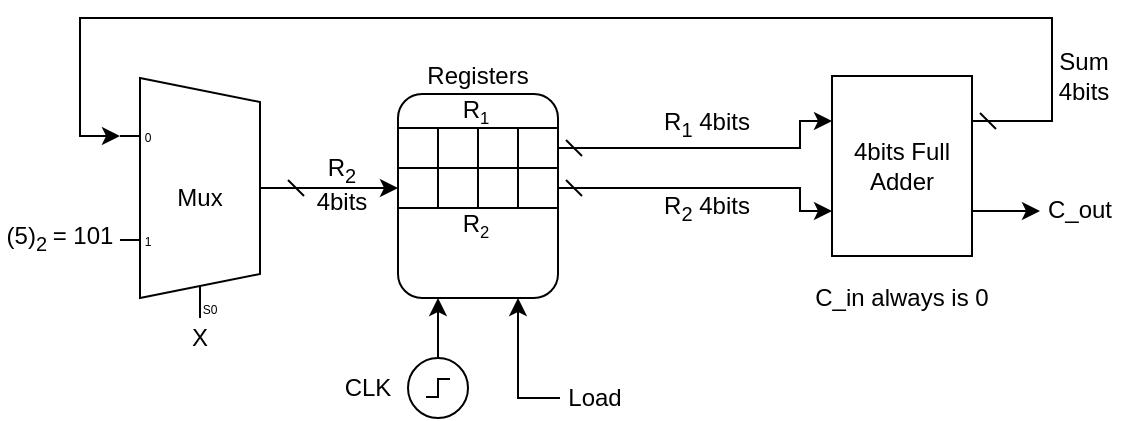 <mxfile version="24.7.17" pages="2">
  <diagram name="Part_1" id="IDa8VPxM7N5lLcx1AvHh">
    <mxGraphModel dx="819" dy="434" grid="1" gridSize="10" guides="1" tooltips="1" connect="1" arrows="1" fold="1" page="1" pageScale="1" pageWidth="827" pageHeight="1169" math="0" shadow="0">
      <root>
        <mxCell id="0" />
        <mxCell id="1" parent="0" />
        <mxCell id="TSXq91-apcicFk39oz98-1" value="Mux" style="shadow=0;dashed=0;align=center;html=1;strokeWidth=1;shape=mxgraph.electrical.abstract.mux2;whiteSpace=wrap;fillColor=none;" vertex="1" parent="1">
          <mxGeometry x="194" y="100" width="80" height="120" as="geometry" />
        </mxCell>
        <mxCell id="TSXq91-apcicFk39oz98-31" value="(5)&lt;sub&gt;2&amp;nbsp;&lt;/sub&gt;= 101" style="text;html=1;align=center;verticalAlign=middle;whiteSpace=wrap;rounded=0;" vertex="1" parent="1">
          <mxGeometry x="134" y="165" width="60" height="30" as="geometry" />
        </mxCell>
        <mxCell id="TSXq91-apcicFk39oz98-58" style="edgeStyle=orthogonalEdgeStyle;rounded=0;orthogonalLoop=1;jettySize=auto;html=1;exitX=0.75;exitY=0;exitDx=0;exitDy=0;entryX=0;entryY=0.5;entryDx=0;entryDy=0;" edge="1" parent="1" source="TSXq91-apcicFk39oz98-32" target="TSXq91-apcicFk39oz98-56">
          <mxGeometry relative="1" as="geometry" />
        </mxCell>
        <mxCell id="TSXq91-apcicFk39oz98-32" value="4bits Full Adder" style="rounded=0;whiteSpace=wrap;html=1;flipH=0;flipV=1;direction=south;fillColor=none;" vertex="1" parent="1">
          <mxGeometry x="550" y="99" width="70" height="90" as="geometry" />
        </mxCell>
        <mxCell id="TSXq91-apcicFk39oz98-39" style="edgeStyle=orthogonalEdgeStyle;rounded=0;orthogonalLoop=1;jettySize=auto;html=1;exitX=1;exitY=0.5;exitDx=0;exitDy=-5;exitPerimeter=0;entryX=0;entryY=0.5;entryDx=0;entryDy=0;startArrow=dash;startFill=0;" edge="1" parent="1" source="TSXq91-apcicFk39oz98-1" target="TSXq91-apcicFk39oz98-19">
          <mxGeometry relative="1" as="geometry" />
        </mxCell>
        <mxCell id="TSXq91-apcicFk39oz98-41" style="edgeStyle=orthogonalEdgeStyle;rounded=0;orthogonalLoop=1;jettySize=auto;html=1;exitX=1;exitY=0.5;exitDx=0;exitDy=0;entryX=0.25;entryY=1;entryDx=0;entryDy=0;startArrow=dash;startFill=0;" edge="1" parent="1" source="TSXq91-apcicFk39oz98-18" target="TSXq91-apcicFk39oz98-32">
          <mxGeometry relative="1" as="geometry">
            <Array as="points">
              <mxPoint x="534" y="135" />
              <mxPoint x="534" y="121" />
            </Array>
          </mxGeometry>
        </mxCell>
        <mxCell id="TSXq91-apcicFk39oz98-43" style="edgeStyle=orthogonalEdgeStyle;rounded=0;orthogonalLoop=1;jettySize=auto;html=1;exitX=1;exitY=0.5;exitDx=0;exitDy=0;entryX=0.75;entryY=1;entryDx=0;entryDy=0;startArrow=dash;startFill=0;" edge="1" parent="1" source="TSXq91-apcicFk39oz98-22" target="TSXq91-apcicFk39oz98-32">
          <mxGeometry relative="1" as="geometry">
            <Array as="points">
              <mxPoint x="534" y="155" />
              <mxPoint x="534" y="167" />
            </Array>
          </mxGeometry>
        </mxCell>
        <mxCell id="TSXq91-apcicFk39oz98-44" style="edgeStyle=orthogonalEdgeStyle;rounded=0;orthogonalLoop=1;jettySize=auto;html=1;exitX=0.25;exitY=0;exitDx=0;exitDy=0;entryX=0;entryY=0.217;entryDx=0;entryDy=3;entryPerimeter=0;startArrow=dash;startFill=0;" edge="1" parent="1" source="TSXq91-apcicFk39oz98-32" target="TSXq91-apcicFk39oz98-1">
          <mxGeometry relative="1" as="geometry">
            <Array as="points">
              <mxPoint x="660" y="122" />
              <mxPoint x="660" y="70" />
              <mxPoint x="174" y="70" />
              <mxPoint x="174" y="129" />
            </Array>
          </mxGeometry>
        </mxCell>
        <mxCell id="TSXq91-apcicFk39oz98-47" value="X" style="text;html=1;align=center;verticalAlign=middle;whiteSpace=wrap;rounded=0;" vertex="1" parent="1">
          <mxGeometry x="224" y="220" width="20" height="20" as="geometry" />
        </mxCell>
        <mxCell id="TSXq91-apcicFk39oz98-50" value="R&lt;sub&gt;1&lt;/sub&gt;&amp;nbsp;4bits" style="text;html=1;align=center;verticalAlign=middle;resizable=0;points=[];autosize=1;strokeColor=none;fillColor=none;" vertex="1" parent="1">
          <mxGeometry x="452" y="108" width="70" height="30" as="geometry" />
        </mxCell>
        <mxCell id="TSXq91-apcicFk39oz98-51" value="R&lt;sub&gt;2&lt;/sub&gt;&amp;nbsp;4bits" style="text;html=1;align=center;verticalAlign=middle;resizable=0;points=[];autosize=1;strokeColor=none;fillColor=none;" vertex="1" parent="1">
          <mxGeometry x="452" y="150" width="70" height="30" as="geometry" />
        </mxCell>
        <mxCell id="TSXq91-apcicFk39oz98-56" value="C_out" style="text;html=1;align=center;verticalAlign=middle;whiteSpace=wrap;rounded=0;" vertex="1" parent="1">
          <mxGeometry x="654" y="156" width="40" height="20" as="geometry" />
        </mxCell>
        <mxCell id="TSXq91-apcicFk39oz98-59" value="C_in always is 0" style="text;html=1;align=center;verticalAlign=middle;whiteSpace=wrap;rounded=0;" vertex="1" parent="1">
          <mxGeometry x="540" y="195" width="90" height="30" as="geometry" />
        </mxCell>
        <mxCell id="TSXq91-apcicFk39oz98-15" value="" style="whiteSpace=wrap;html=1;aspect=fixed;fillColor=none;" vertex="1" parent="1">
          <mxGeometry x="333" y="125" width="20" height="20" as="geometry" />
        </mxCell>
        <mxCell id="TSXq91-apcicFk39oz98-16" value="" style="whiteSpace=wrap;html=1;aspect=fixed;fillColor=none;" vertex="1" parent="1">
          <mxGeometry x="353" y="125" width="20" height="20" as="geometry" />
        </mxCell>
        <mxCell id="TSXq91-apcicFk39oz98-17" value="" style="whiteSpace=wrap;html=1;aspect=fixed;fillColor=none;" vertex="1" parent="1">
          <mxGeometry x="373" y="125" width="20" height="20" as="geometry" />
        </mxCell>
        <mxCell id="TSXq91-apcicFk39oz98-18" value="" style="whiteSpace=wrap;html=1;aspect=fixed;fillColor=none;" vertex="1" parent="1">
          <mxGeometry x="393" y="125" width="20" height="20" as="geometry" />
        </mxCell>
        <mxCell id="TSXq91-apcicFk39oz98-19" value="" style="whiteSpace=wrap;html=1;aspect=fixed;fillColor=none;" vertex="1" parent="1">
          <mxGeometry x="333" y="145" width="20" height="20" as="geometry" />
        </mxCell>
        <mxCell id="TSXq91-apcicFk39oz98-20" value="" style="whiteSpace=wrap;html=1;aspect=fixed;fillColor=none;" vertex="1" parent="1">
          <mxGeometry x="353" y="145" width="20" height="20" as="geometry" />
        </mxCell>
        <mxCell id="TSXq91-apcicFk39oz98-21" value="" style="whiteSpace=wrap;html=1;aspect=fixed;fillColor=none;" vertex="1" parent="1">
          <mxGeometry x="373" y="145" width="20" height="20" as="geometry" />
        </mxCell>
        <mxCell id="TSXq91-apcicFk39oz98-22" value="" style="whiteSpace=wrap;html=1;aspect=fixed;fillColor=none;" vertex="1" parent="1">
          <mxGeometry x="393" y="145" width="20" height="20" as="geometry" />
        </mxCell>
        <mxCell id="TSXq91-apcicFk39oz98-23" value="R&lt;span style=&quot;font-size: 10px;&quot;&gt;&lt;sub&gt;1&lt;/sub&gt;&lt;/span&gt;" style="text;html=1;align=center;verticalAlign=middle;whiteSpace=wrap;rounded=0;" vertex="1" parent="1">
          <mxGeometry x="357" y="108" width="30" height="15" as="geometry" />
        </mxCell>
        <mxCell id="TSXq91-apcicFk39oz98-24" value="R&lt;span style=&quot;font-size: 10px;&quot;&gt;&lt;sub&gt;2&lt;/sub&gt;&lt;/span&gt;" style="text;html=1;align=center;verticalAlign=middle;whiteSpace=wrap;rounded=0;" vertex="1" parent="1">
          <mxGeometry x="357" y="165" width="30" height="15" as="geometry" />
        </mxCell>
        <mxCell id="wEfY8YsCi3E2eNP_qaYF-1" value="" style="rounded=1;whiteSpace=wrap;html=1;fillColor=none;direction=south;" vertex="1" parent="1">
          <mxGeometry x="333" y="108" width="80" height="102" as="geometry" />
        </mxCell>
        <mxCell id="wEfY8YsCi3E2eNP_qaYF-2" value="Registers" style="text;html=1;align=center;verticalAlign=middle;whiteSpace=wrap;rounded=0;" vertex="1" parent="1">
          <mxGeometry x="343" y="89" width="60" height="20" as="geometry" />
        </mxCell>
        <mxCell id="wEfY8YsCi3E2eNP_qaYF-8" style="edgeStyle=orthogonalEdgeStyle;rounded=0;orthogonalLoop=1;jettySize=auto;html=1;entryX=1;entryY=0.75;entryDx=0;entryDy=0;" edge="1" parent="1" source="wEfY8YsCi3E2eNP_qaYF-4" target="wEfY8YsCi3E2eNP_qaYF-1">
          <mxGeometry relative="1" as="geometry" />
        </mxCell>
        <mxCell id="wEfY8YsCi3E2eNP_qaYF-4" value="" style="pointerEvents=1;verticalLabelPosition=bottom;shadow=0;dashed=0;align=center;html=1;verticalAlign=top;shape=mxgraph.electrical.signal_sources.source;aspect=fixed;points=[[0.5,0,0],[1,0.5,0],[0.5,1,0],[0,0.5,0]];elSignalType=stepOn;fillColor=none;" vertex="1" parent="1">
          <mxGeometry x="338" y="240" width="30" height="30" as="geometry" />
        </mxCell>
        <mxCell id="wEfY8YsCi3E2eNP_qaYF-7" style="edgeStyle=orthogonalEdgeStyle;rounded=0;orthogonalLoop=1;jettySize=auto;html=1;entryX=1;entryY=0.25;entryDx=0;entryDy=0;" edge="1" parent="1" source="wEfY8YsCi3E2eNP_qaYF-5" target="wEfY8YsCi3E2eNP_qaYF-1">
          <mxGeometry relative="1" as="geometry" />
        </mxCell>
        <mxCell id="wEfY8YsCi3E2eNP_qaYF-5" value="Load" style="text;html=1;align=center;verticalAlign=middle;whiteSpace=wrap;rounded=0;" vertex="1" parent="1">
          <mxGeometry x="414" y="250" width="35" height="20" as="geometry" />
        </mxCell>
        <mxCell id="wEfY8YsCi3E2eNP_qaYF-9" value="CLK" style="text;html=1;align=center;verticalAlign=middle;whiteSpace=wrap;rounded=0;" vertex="1" parent="1">
          <mxGeometry x="303" y="245" width="30" height="20" as="geometry" />
        </mxCell>
        <mxCell id="wEfY8YsCi3E2eNP_qaYF-11" value="Sum&lt;div&gt;4bits&lt;/div&gt;" style="text;html=1;align=center;verticalAlign=middle;whiteSpace=wrap;rounded=0;" vertex="1" parent="1">
          <mxGeometry x="658" y="84" width="36" height="30" as="geometry" />
        </mxCell>
        <mxCell id="wEfY8YsCi3E2eNP_qaYF-14" value="R&lt;sub&gt;2&lt;/sub&gt;&lt;div&gt;4bits&lt;/div&gt;" style="text;html=1;align=center;verticalAlign=middle;whiteSpace=wrap;rounded=0;" vertex="1" parent="1">
          <mxGeometry x="290" y="130" width="30" height="45" as="geometry" />
        </mxCell>
      </root>
    </mxGraphModel>
  </diagram>
  <diagram id="ewz97LDfuDR9omDDi1Qm" name="Part_3">
    <mxGraphModel dx="1366" dy="723" grid="1" gridSize="10" guides="1" tooltips="1" connect="1" arrows="1" fold="1" page="1" pageScale="1" pageWidth="827" pageHeight="1169" math="0" shadow="0">
      <root>
        <mxCell id="0" />
        <mxCell id="1" parent="0" />
        <mxCell id="hQ-IHfGV3ZrO_PswDpzu-3" style="edgeStyle=orthogonalEdgeStyle;rounded=0;orthogonalLoop=1;jettySize=auto;html=1;exitX=0.25;exitY=0;exitDx=0;exitDy=0;startArrow=dash;startFill=0;" edge="1" parent="1" source="sSiLhRl8VWG6q2mGjmwn-1">
          <mxGeometry relative="1" as="geometry">
            <mxPoint x="240" y="102.462" as="targetPoint" />
          </mxGeometry>
        </mxCell>
        <mxCell id="hQ-IHfGV3ZrO_PswDpzu-8" style="edgeStyle=orthogonalEdgeStyle;rounded=0;orthogonalLoop=1;jettySize=auto;html=1;exitX=0.75;exitY=0;exitDx=0;exitDy=0;entryX=0;entryY=0.5;entryDx=0;entryDy=0;" edge="1" parent="1" source="sSiLhRl8VWG6q2mGjmwn-1" target="hQ-IHfGV3ZrO_PswDpzu-5">
          <mxGeometry relative="1" as="geometry" />
        </mxCell>
        <mxCell id="sSiLhRl8VWG6q2mGjmwn-1" value="4bits Full Adder" style="rounded=0;whiteSpace=wrap;html=1;flipH=0;flipV=1;direction=south;fillColor=none;" vertex="1" parent="1">
          <mxGeometry x="130" y="80" width="70" height="90" as="geometry" />
        </mxCell>
        <mxCell id="GO4DNMJ4txqVxJpGax95-3" style="edgeStyle=orthogonalEdgeStyle;rounded=0;orthogonalLoop=1;jettySize=auto;html=1;entryX=0;entryY=0.5;entryDx=0;entryDy=0;" edge="1" parent="1" source="GO4DNMJ4txqVxJpGax95-1" target="sSiLhRl8VWG6q2mGjmwn-1">
          <mxGeometry relative="1" as="geometry" />
        </mxCell>
        <mxCell id="GO4DNMJ4txqVxJpGax95-1" value="C_in" style="text;html=1;align=center;verticalAlign=middle;whiteSpace=wrap;rounded=0;" vertex="1" parent="1">
          <mxGeometry x="90" y="40" width="30" height="20" as="geometry" />
        </mxCell>
        <mxCell id="GO4DNMJ4txqVxJpGax95-4" value="&lt;font style=&quot;font-size: 7px;&quot;&gt;active&lt;/font&gt;" style="text;html=1;align=center;verticalAlign=middle;whiteSpace=wrap;rounded=0;" vertex="1" parent="1">
          <mxGeometry x="155" y="158" width="20" height="10" as="geometry" />
        </mxCell>
        <mxCell id="hQ-IHfGV3ZrO_PswDpzu-2" value="&lt;font style=&quot;font-size: 7px;&quot;&gt;sum&lt;/font&gt;" style="text;html=1;align=center;verticalAlign=middle;whiteSpace=wrap;rounded=0;" vertex="1" parent="1">
          <mxGeometry x="187" y="95" width="10" height="10" as="geometry" />
        </mxCell>
        <mxCell id="hQ-IHfGV3ZrO_PswDpzu-5" value="C_out" style="text;html=1;align=center;verticalAlign=middle;whiteSpace=wrap;rounded=0;" vertex="1" parent="1">
          <mxGeometry x="240" y="138" width="40" height="20" as="geometry" />
        </mxCell>
        <mxCell id="hQ-IHfGV3ZrO_PswDpzu-10" style="edgeStyle=orthogonalEdgeStyle;rounded=0;orthogonalLoop=1;jettySize=auto;html=1;entryX=0.25;entryY=1;entryDx=0;entryDy=0;startArrow=dash;startFill=0;" edge="1" parent="1" source="hQ-IHfGV3ZrO_PswDpzu-9" target="sSiLhRl8VWG6q2mGjmwn-1">
          <mxGeometry relative="1" as="geometry" />
        </mxCell>
        <mxCell id="hQ-IHfGV3ZrO_PswDpzu-9" value="R&lt;sub&gt;1&lt;/sub&gt;" style="text;html=1;align=center;verticalAlign=middle;whiteSpace=wrap;rounded=0;" vertex="1" parent="1">
          <mxGeometry x="70" y="92" width="20" height="20" as="geometry" />
        </mxCell>
        <mxCell id="hQ-IHfGV3ZrO_PswDpzu-12" style="edgeStyle=orthogonalEdgeStyle;rounded=0;orthogonalLoop=1;jettySize=auto;html=1;entryX=0.75;entryY=1;entryDx=0;entryDy=0;startArrow=dash;startFill=0;" edge="1" parent="1" source="hQ-IHfGV3ZrO_PswDpzu-11" target="sSiLhRl8VWG6q2mGjmwn-1">
          <mxGeometry relative="1" as="geometry" />
        </mxCell>
        <mxCell id="hQ-IHfGV3ZrO_PswDpzu-11" value="R&lt;sub&gt;2&lt;/sub&gt;" style="text;html=1;align=center;verticalAlign=middle;whiteSpace=wrap;rounded=0;" vertex="1" parent="1">
          <mxGeometry x="70" y="138" width="20" height="20" as="geometry" />
        </mxCell>
        <mxCell id="hQ-IHfGV3ZrO_PswDpzu-22" style="edgeStyle=orthogonalEdgeStyle;rounded=0;orthogonalLoop=1;jettySize=auto;html=1;exitX=1;exitY=0.5;exitDx=0;exitDy=0;exitPerimeter=0;entryX=1;entryY=0.5;entryDx=0;entryDy=0;" edge="1" parent="1" source="hQ-IHfGV3ZrO_PswDpzu-13" target="sSiLhRl8VWG6q2mGjmwn-1">
          <mxGeometry relative="1" as="geometry" />
        </mxCell>
        <mxCell id="hQ-IHfGV3ZrO_PswDpzu-13" value="" style="shape=or;whiteSpace=wrap;html=1;" vertex="1" parent="1">
          <mxGeometry x="107.5" y="184" width="22.5" height="30" as="geometry" />
        </mxCell>
        <mxCell id="hQ-IHfGV3ZrO_PswDpzu-14" value="" style="verticalLabelPosition=bottom;shadow=0;dashed=0;align=center;html=1;verticalAlign=top;shape=mxgraph.electrical.logic_gates.inverter_2" vertex="1" parent="1">
          <mxGeometry x="68" y="201" width="20" height="12" as="geometry" />
        </mxCell>
        <mxCell id="hQ-IHfGV3ZrO_PswDpzu-15" style="edgeStyle=orthogonalEdgeStyle;rounded=0;orthogonalLoop=1;jettySize=auto;html=1;entryX=0;entryY=0.75;entryDx=0;entryDy=0;entryPerimeter=0;endArrow=none;endFill=0;" edge="1" parent="1" source="hQ-IHfGV3ZrO_PswDpzu-14" target="hQ-IHfGV3ZrO_PswDpzu-13">
          <mxGeometry relative="1" as="geometry" />
        </mxCell>
        <mxCell id="hQ-IHfGV3ZrO_PswDpzu-16" value="a" style="text;html=1;align=center;verticalAlign=middle;whiteSpace=wrap;rounded=0;" vertex="1" parent="1">
          <mxGeometry x="40" y="187" width="10" height="8" as="geometry" />
        </mxCell>
        <mxCell id="hQ-IHfGV3ZrO_PswDpzu-17" value="b" style="text;html=1;align=center;verticalAlign=middle;whiteSpace=wrap;rounded=0;" vertex="1" parent="1">
          <mxGeometry x="40" y="202" width="10" height="10" as="geometry" />
        </mxCell>
        <mxCell id="hQ-IHfGV3ZrO_PswDpzu-20" style="edgeStyle=orthogonalEdgeStyle;rounded=0;orthogonalLoop=1;jettySize=auto;html=1;entryX=0;entryY=0.5;entryDx=0;entryDy=0;entryPerimeter=0;endArrow=none;endFill=0;" edge="1" parent="1" source="hQ-IHfGV3ZrO_PswDpzu-17" target="hQ-IHfGV3ZrO_PswDpzu-14">
          <mxGeometry relative="1" as="geometry" />
        </mxCell>
        <mxCell id="hQ-IHfGV3ZrO_PswDpzu-21" style="edgeStyle=orthogonalEdgeStyle;rounded=0;orthogonalLoop=1;jettySize=auto;html=1;entryX=0;entryY=0.25;entryDx=0;entryDy=0;entryPerimeter=0;endArrow=none;endFill=0;" edge="1" parent="1" source="hQ-IHfGV3ZrO_PswDpzu-16" target="hQ-IHfGV3ZrO_PswDpzu-13">
          <mxGeometry relative="1" as="geometry" />
        </mxCell>
        <mxCell id="hQ-IHfGV3ZrO_PswDpzu-23" value="R&lt;sub&gt;1&lt;/sub&gt;" style="text;html=1;align=center;verticalAlign=middle;whiteSpace=wrap;rounded=0;" vertex="1" parent="1">
          <mxGeometry x="240" y="92" width="20" height="20" as="geometry" />
        </mxCell>
        <mxCell id="hQ-IHfGV3ZrO_PswDpzu-24" style="edgeStyle=orthogonalEdgeStyle;rounded=0;orthogonalLoop=1;jettySize=auto;html=1;exitX=0.25;exitY=0;exitDx=0;exitDy=0;startArrow=dash;startFill=0;" edge="1" parent="1" source="hQ-IHfGV3ZrO_PswDpzu-26">
          <mxGeometry relative="1" as="geometry">
            <mxPoint x="245" y="532.462" as="targetPoint" />
          </mxGeometry>
        </mxCell>
        <mxCell id="hQ-IHfGV3ZrO_PswDpzu-25" style="edgeStyle=orthogonalEdgeStyle;rounded=0;orthogonalLoop=1;jettySize=auto;html=1;exitX=0.75;exitY=0;exitDx=0;exitDy=0;entryX=0;entryY=0.5;entryDx=0;entryDy=0;" edge="1" parent="1" source="hQ-IHfGV3ZrO_PswDpzu-26" target="hQ-IHfGV3ZrO_PswDpzu-31">
          <mxGeometry relative="1" as="geometry" />
        </mxCell>
        <mxCell id="hQ-IHfGV3ZrO_PswDpzu-26" value="4bits Full Adder" style="rounded=0;whiteSpace=wrap;html=1;flipH=0;flipV=1;direction=south;fillColor=none;" vertex="1" parent="1">
          <mxGeometry x="135" y="510" width="70" height="90" as="geometry" />
        </mxCell>
        <mxCell id="hQ-IHfGV3ZrO_PswDpzu-27" style="edgeStyle=orthogonalEdgeStyle;rounded=0;orthogonalLoop=1;jettySize=auto;html=1;entryX=0;entryY=0.5;entryDx=0;entryDy=0;" edge="1" parent="1" source="hQ-IHfGV3ZrO_PswDpzu-28" target="hQ-IHfGV3ZrO_PswDpzu-26">
          <mxGeometry relative="1" as="geometry" />
        </mxCell>
        <mxCell id="hQ-IHfGV3ZrO_PswDpzu-28" value="C_in" style="text;html=1;align=center;verticalAlign=middle;whiteSpace=wrap;rounded=0;" vertex="1" parent="1">
          <mxGeometry x="95" y="470" width="30" height="20" as="geometry" />
        </mxCell>
        <mxCell id="hQ-IHfGV3ZrO_PswDpzu-29" value="&lt;font style=&quot;font-size: 7px;&quot;&gt;active&lt;/font&gt;" style="text;html=1;align=center;verticalAlign=middle;whiteSpace=wrap;rounded=0;" vertex="1" parent="1">
          <mxGeometry x="160" y="588" width="20" height="10" as="geometry" />
        </mxCell>
        <mxCell id="hQ-IHfGV3ZrO_PswDpzu-30" value="&lt;font style=&quot;font-size: 7px;&quot;&gt;sum&lt;/font&gt;" style="text;html=1;align=center;verticalAlign=middle;whiteSpace=wrap;rounded=0;" vertex="1" parent="1">
          <mxGeometry x="192" y="525" width="10" height="10" as="geometry" />
        </mxCell>
        <mxCell id="hQ-IHfGV3ZrO_PswDpzu-31" value="C_out" style="text;html=1;align=center;verticalAlign=middle;whiteSpace=wrap;rounded=0;" vertex="1" parent="1">
          <mxGeometry x="245" y="568" width="40" height="20" as="geometry" />
        </mxCell>
        <mxCell id="hQ-IHfGV3ZrO_PswDpzu-32" style="edgeStyle=orthogonalEdgeStyle;rounded=0;orthogonalLoop=1;jettySize=auto;html=1;entryX=0.25;entryY=1;entryDx=0;entryDy=0;startArrow=dash;startFill=0;" edge="1" parent="1" source="hQ-IHfGV3ZrO_PswDpzu-33" target="hQ-IHfGV3ZrO_PswDpzu-26">
          <mxGeometry relative="1" as="geometry" />
        </mxCell>
        <mxCell id="hQ-IHfGV3ZrO_PswDpzu-33" value="R&lt;sub&gt;2&lt;/sub&gt;" style="text;html=1;align=center;verticalAlign=middle;whiteSpace=wrap;rounded=0;" vertex="1" parent="1">
          <mxGeometry x="75" y="522" width="20" height="20" as="geometry" />
        </mxCell>
        <mxCell id="hQ-IHfGV3ZrO_PswDpzu-34" style="edgeStyle=orthogonalEdgeStyle;rounded=0;orthogonalLoop=1;jettySize=auto;html=1;entryX=0.75;entryY=1;entryDx=0;entryDy=0;startArrow=dash;startFill=0;" edge="1" parent="1" source="hQ-IHfGV3ZrO_PswDpzu-35" target="hQ-IHfGV3ZrO_PswDpzu-26">
          <mxGeometry relative="1" as="geometry" />
        </mxCell>
        <mxCell id="hQ-IHfGV3ZrO_PswDpzu-35" value="0" style="text;html=1;align=center;verticalAlign=middle;whiteSpace=wrap;rounded=0;" vertex="1" parent="1">
          <mxGeometry x="75" y="568" width="20" height="20" as="geometry" />
        </mxCell>
        <mxCell id="hQ-IHfGV3ZrO_PswDpzu-36" style="edgeStyle=orthogonalEdgeStyle;rounded=0;orthogonalLoop=1;jettySize=auto;html=1;exitX=1;exitY=0.5;exitDx=0;exitDy=0;exitPerimeter=0;entryX=1;entryY=0.5;entryDx=0;entryDy=0;" edge="1" parent="1" source="hQ-IHfGV3ZrO_PswDpzu-37" target="hQ-IHfGV3ZrO_PswDpzu-26">
          <mxGeometry relative="1" as="geometry" />
        </mxCell>
        <mxCell id="hQ-IHfGV3ZrO_PswDpzu-37" value="" style="shape=or;whiteSpace=wrap;html=1;" vertex="1" parent="1">
          <mxGeometry x="112.5" y="614" width="22.5" height="30" as="geometry" />
        </mxCell>
        <mxCell id="hQ-IHfGV3ZrO_PswDpzu-38" value="" style="verticalLabelPosition=bottom;shadow=0;dashed=0;align=center;html=1;verticalAlign=top;shape=mxgraph.electrical.logic_gates.inverter_2" vertex="1" parent="1">
          <mxGeometry x="73" y="631" width="20" height="12" as="geometry" />
        </mxCell>
        <mxCell id="hQ-IHfGV3ZrO_PswDpzu-39" style="edgeStyle=orthogonalEdgeStyle;rounded=0;orthogonalLoop=1;jettySize=auto;html=1;entryX=0;entryY=0.75;entryDx=0;entryDy=0;entryPerimeter=0;endArrow=none;endFill=0;" edge="1" parent="1" source="hQ-IHfGV3ZrO_PswDpzu-38" target="hQ-IHfGV3ZrO_PswDpzu-37">
          <mxGeometry relative="1" as="geometry" />
        </mxCell>
        <mxCell id="hQ-IHfGV3ZrO_PswDpzu-40" value="b" style="text;html=1;align=center;verticalAlign=middle;whiteSpace=wrap;rounded=0;" vertex="1" parent="1">
          <mxGeometry x="45" y="617" width="10" height="8" as="geometry" />
        </mxCell>
        <mxCell id="hQ-IHfGV3ZrO_PswDpzu-41" value="a" style="text;html=1;align=center;verticalAlign=middle;whiteSpace=wrap;rounded=0;" vertex="1" parent="1">
          <mxGeometry x="45" y="632" width="10" height="10" as="geometry" />
        </mxCell>
        <mxCell id="hQ-IHfGV3ZrO_PswDpzu-42" style="edgeStyle=orthogonalEdgeStyle;rounded=0;orthogonalLoop=1;jettySize=auto;html=1;entryX=0;entryY=0.5;entryDx=0;entryDy=0;entryPerimeter=0;endArrow=none;endFill=0;" edge="1" parent="1" source="hQ-IHfGV3ZrO_PswDpzu-41" target="hQ-IHfGV3ZrO_PswDpzu-38">
          <mxGeometry relative="1" as="geometry" />
        </mxCell>
        <mxCell id="hQ-IHfGV3ZrO_PswDpzu-43" style="edgeStyle=orthogonalEdgeStyle;rounded=0;orthogonalLoop=1;jettySize=auto;html=1;entryX=0;entryY=0.25;entryDx=0;entryDy=0;entryPerimeter=0;endArrow=none;endFill=0;" edge="1" parent="1" source="hQ-IHfGV3ZrO_PswDpzu-40" target="hQ-IHfGV3ZrO_PswDpzu-37">
          <mxGeometry relative="1" as="geometry" />
        </mxCell>
        <mxCell id="hQ-IHfGV3ZrO_PswDpzu-44" value="R&lt;sub&gt;3&lt;/sub&gt;" style="text;html=1;align=center;verticalAlign=middle;whiteSpace=wrap;rounded=0;" vertex="1" parent="1">
          <mxGeometry x="245" y="522" width="20" height="20" as="geometry" />
        </mxCell>
        <mxCell id="hQ-IHfGV3ZrO_PswDpzu-66" style="edgeStyle=orthogonalEdgeStyle;rounded=0;orthogonalLoop=1;jettySize=auto;html=1;exitX=0.25;exitY=0;exitDx=0;exitDy=0;startArrow=dash;startFill=0;" edge="1" parent="1" source="hQ-IHfGV3ZrO_PswDpzu-68">
          <mxGeometry relative="1" as="geometry">
            <mxPoint x="720" y="102.462" as="targetPoint" />
          </mxGeometry>
        </mxCell>
        <mxCell id="hQ-IHfGV3ZrO_PswDpzu-67" style="edgeStyle=orthogonalEdgeStyle;rounded=0;orthogonalLoop=1;jettySize=auto;html=1;exitX=0.75;exitY=0;exitDx=0;exitDy=0;entryX=0;entryY=0.5;entryDx=0;entryDy=0;" edge="1" parent="1" source="hQ-IHfGV3ZrO_PswDpzu-68" target="hQ-IHfGV3ZrO_PswDpzu-73">
          <mxGeometry relative="1" as="geometry" />
        </mxCell>
        <mxCell id="hQ-IHfGV3ZrO_PswDpzu-68" value="4bits Full Adder" style="rounded=0;whiteSpace=wrap;html=1;flipH=0;flipV=1;direction=south;fillColor=none;" vertex="1" parent="1">
          <mxGeometry x="610" y="80" width="70" height="90" as="geometry" />
        </mxCell>
        <mxCell id="hQ-IHfGV3ZrO_PswDpzu-69" style="edgeStyle=orthogonalEdgeStyle;rounded=0;orthogonalLoop=1;jettySize=auto;html=1;entryX=0;entryY=0.5;entryDx=0;entryDy=0;" edge="1" parent="1" source="hQ-IHfGV3ZrO_PswDpzu-70" target="hQ-IHfGV3ZrO_PswDpzu-68">
          <mxGeometry relative="1" as="geometry" />
        </mxCell>
        <mxCell id="hQ-IHfGV3ZrO_PswDpzu-70" value="C_in" style="text;html=1;align=center;verticalAlign=middle;whiteSpace=wrap;rounded=0;" vertex="1" parent="1">
          <mxGeometry x="570" y="40" width="30" height="20" as="geometry" />
        </mxCell>
        <mxCell id="hQ-IHfGV3ZrO_PswDpzu-71" value="&lt;font style=&quot;font-size: 7px;&quot;&gt;active&lt;/font&gt;" style="text;html=1;align=center;verticalAlign=middle;whiteSpace=wrap;rounded=0;" vertex="1" parent="1">
          <mxGeometry x="635" y="158" width="20" height="10" as="geometry" />
        </mxCell>
        <mxCell id="hQ-IHfGV3ZrO_PswDpzu-72" value="&lt;font style=&quot;font-size: 7px;&quot;&gt;sum&lt;/font&gt;" style="text;html=1;align=center;verticalAlign=middle;whiteSpace=wrap;rounded=0;" vertex="1" parent="1">
          <mxGeometry x="667" y="95" width="10" height="10" as="geometry" />
        </mxCell>
        <mxCell id="hQ-IHfGV3ZrO_PswDpzu-73" value="C_out" style="text;html=1;align=center;verticalAlign=middle;whiteSpace=wrap;rounded=0;" vertex="1" parent="1">
          <mxGeometry x="720" y="138" width="40" height="20" as="geometry" />
        </mxCell>
        <mxCell id="hQ-IHfGV3ZrO_PswDpzu-74" style="edgeStyle=orthogonalEdgeStyle;rounded=0;orthogonalLoop=1;jettySize=auto;html=1;entryX=0.25;entryY=1;entryDx=0;entryDy=0;startArrow=dash;startFill=0;" edge="1" parent="1" source="hQ-IHfGV3ZrO_PswDpzu-75" target="hQ-IHfGV3ZrO_PswDpzu-68">
          <mxGeometry relative="1" as="geometry" />
        </mxCell>
        <mxCell id="hQ-IHfGV3ZrO_PswDpzu-75" value="R&lt;sub&gt;2&lt;/sub&gt;" style="text;html=1;align=center;verticalAlign=middle;whiteSpace=wrap;rounded=0;" vertex="1" parent="1">
          <mxGeometry x="550" y="92" width="20" height="20" as="geometry" />
        </mxCell>
        <mxCell id="hQ-IHfGV3ZrO_PswDpzu-76" style="edgeStyle=orthogonalEdgeStyle;rounded=0;orthogonalLoop=1;jettySize=auto;html=1;entryX=0.75;entryY=1;entryDx=0;entryDy=0;startArrow=dash;startFill=0;" edge="1" parent="1" source="hQ-IHfGV3ZrO_PswDpzu-77" target="hQ-IHfGV3ZrO_PswDpzu-68">
          <mxGeometry relative="1" as="geometry" />
        </mxCell>
        <mxCell id="hQ-IHfGV3ZrO_PswDpzu-77" value="(4)&lt;sub&gt;2&lt;/sub&gt; - R&lt;sub&gt;2&lt;/sub&gt;" style="text;html=1;align=center;verticalAlign=middle;whiteSpace=wrap;rounded=0;" vertex="1" parent="1">
          <mxGeometry x="520" y="138" width="50" height="20" as="geometry" />
        </mxCell>
        <mxCell id="hQ-IHfGV3ZrO_PswDpzu-78" style="edgeStyle=orthogonalEdgeStyle;rounded=0;orthogonalLoop=1;jettySize=auto;html=1;exitX=1;exitY=0.5;exitDx=0;exitDy=0;exitPerimeter=0;entryX=1;entryY=0.5;entryDx=0;entryDy=0;" edge="1" parent="1" source="hQ-IHfGV3ZrO_PswDpzu-79" target="hQ-IHfGV3ZrO_PswDpzu-68">
          <mxGeometry relative="1" as="geometry" />
        </mxCell>
        <mxCell id="hQ-IHfGV3ZrO_PswDpzu-79" value="" style="shape=or;whiteSpace=wrap;html=1;fillColor=none;" vertex="1" parent="1">
          <mxGeometry x="587.5" y="184" width="22.5" height="30" as="geometry" />
        </mxCell>
        <mxCell id="hQ-IHfGV3ZrO_PswDpzu-82" value="a" style="text;html=1;align=center;verticalAlign=middle;whiteSpace=wrap;rounded=0;" vertex="1" parent="1">
          <mxGeometry x="560" y="187" width="10" height="8" as="geometry" />
        </mxCell>
        <mxCell id="hQ-IHfGV3ZrO_PswDpzu-83" value="b" style="text;html=1;align=center;verticalAlign=middle;whiteSpace=wrap;rounded=0;" vertex="1" parent="1">
          <mxGeometry x="550" y="194" width="10" height="10" as="geometry" />
        </mxCell>
        <mxCell id="hQ-IHfGV3ZrO_PswDpzu-86" value="R&lt;sub&gt;2&lt;/sub&gt;" style="text;html=1;align=center;verticalAlign=middle;whiteSpace=wrap;rounded=0;" vertex="1" parent="1">
          <mxGeometry x="720" y="92" width="20" height="20" as="geometry" />
        </mxCell>
        <mxCell id="hQ-IHfGV3ZrO_PswDpzu-87" value="c" style="text;html=1;align=center;verticalAlign=middle;whiteSpace=wrap;rounded=0;" vertex="1" parent="1">
          <mxGeometry x="560" y="202" width="10" height="10" as="geometry" />
        </mxCell>
        <mxCell id="hQ-IHfGV3ZrO_PswDpzu-88" style="edgeStyle=orthogonalEdgeStyle;rounded=0;orthogonalLoop=1;jettySize=auto;html=1;exitX=1;exitY=0.5;exitDx=0;exitDy=0;entryX=0;entryY=0.25;entryDx=0;entryDy=0;entryPerimeter=0;endArrow=none;endFill=0;" edge="1" parent="1" source="hQ-IHfGV3ZrO_PswDpzu-82" target="hQ-IHfGV3ZrO_PswDpzu-79">
          <mxGeometry relative="1" as="geometry" />
        </mxCell>
        <mxCell id="hQ-IHfGV3ZrO_PswDpzu-89" style="edgeStyle=orthogonalEdgeStyle;rounded=0;orthogonalLoop=1;jettySize=auto;html=1;exitX=1;exitY=0.5;exitDx=0;exitDy=0;entryX=0;entryY=0.5;entryDx=0;entryDy=0;entryPerimeter=0;endArrow=none;endFill=0;" edge="1" parent="1" source="hQ-IHfGV3ZrO_PswDpzu-83" target="hQ-IHfGV3ZrO_PswDpzu-79">
          <mxGeometry relative="1" as="geometry" />
        </mxCell>
        <mxCell id="hQ-IHfGV3ZrO_PswDpzu-90" style="edgeStyle=orthogonalEdgeStyle;rounded=0;orthogonalLoop=1;jettySize=auto;html=1;exitX=1;exitY=0.5;exitDx=0;exitDy=0;entryX=0;entryY=0.75;entryDx=0;entryDy=0;entryPerimeter=0;endArrow=none;endFill=0;" edge="1" parent="1" source="hQ-IHfGV3ZrO_PswDpzu-87" target="hQ-IHfGV3ZrO_PswDpzu-79">
          <mxGeometry relative="1" as="geometry" />
        </mxCell>
        <mxCell id="hQ-IHfGV3ZrO_PswDpzu-91" style="edgeStyle=orthogonalEdgeStyle;rounded=0;orthogonalLoop=1;jettySize=auto;html=1;exitX=0.25;exitY=0;exitDx=0;exitDy=0;startArrow=dash;startFill=0;" edge="1" source="hQ-IHfGV3ZrO_PswDpzu-93" parent="1">
          <mxGeometry relative="1" as="geometry">
            <mxPoint x="235" y="322.462" as="targetPoint" />
          </mxGeometry>
        </mxCell>
        <mxCell id="hQ-IHfGV3ZrO_PswDpzu-92" style="edgeStyle=orthogonalEdgeStyle;rounded=0;orthogonalLoop=1;jettySize=auto;html=1;exitX=0.75;exitY=0;exitDx=0;exitDy=0;entryX=0;entryY=0.5;entryDx=0;entryDy=0;" edge="1" source="hQ-IHfGV3ZrO_PswDpzu-93" target="hQ-IHfGV3ZrO_PswDpzu-98" parent="1">
          <mxGeometry relative="1" as="geometry" />
        </mxCell>
        <mxCell id="hQ-IHfGV3ZrO_PswDpzu-93" value="4bits Full Adder" style="rounded=0;whiteSpace=wrap;html=1;flipH=0;flipV=1;direction=south;fillColor=none;" vertex="1" parent="1">
          <mxGeometry x="125" y="300" width="70" height="90" as="geometry" />
        </mxCell>
        <mxCell id="hQ-IHfGV3ZrO_PswDpzu-94" style="edgeStyle=orthogonalEdgeStyle;rounded=0;orthogonalLoop=1;jettySize=auto;html=1;entryX=0;entryY=0.5;entryDx=0;entryDy=0;" edge="1" source="hQ-IHfGV3ZrO_PswDpzu-95" target="hQ-IHfGV3ZrO_PswDpzu-93" parent="1">
          <mxGeometry relative="1" as="geometry" />
        </mxCell>
        <mxCell id="hQ-IHfGV3ZrO_PswDpzu-95" value="C_in" style="text;html=1;align=center;verticalAlign=middle;whiteSpace=wrap;rounded=0;" vertex="1" parent="1">
          <mxGeometry x="85" y="260" width="30" height="20" as="geometry" />
        </mxCell>
        <mxCell id="hQ-IHfGV3ZrO_PswDpzu-96" value="&lt;font style=&quot;font-size: 7px;&quot;&gt;active&lt;/font&gt;" style="text;html=1;align=center;verticalAlign=middle;whiteSpace=wrap;rounded=0;" vertex="1" parent="1">
          <mxGeometry x="150" y="378" width="20" height="10" as="geometry" />
        </mxCell>
        <mxCell id="hQ-IHfGV3ZrO_PswDpzu-97" value="&lt;font style=&quot;font-size: 7px;&quot;&gt;sum&lt;/font&gt;" style="text;html=1;align=center;verticalAlign=middle;whiteSpace=wrap;rounded=0;" vertex="1" parent="1">
          <mxGeometry x="182" y="315" width="10" height="10" as="geometry" />
        </mxCell>
        <mxCell id="hQ-IHfGV3ZrO_PswDpzu-98" value="C_out" style="text;html=1;align=center;verticalAlign=middle;whiteSpace=wrap;rounded=0;" vertex="1" parent="1">
          <mxGeometry x="235" y="358" width="40" height="20" as="geometry" />
        </mxCell>
        <mxCell id="hQ-IHfGV3ZrO_PswDpzu-99" style="edgeStyle=orthogonalEdgeStyle;rounded=0;orthogonalLoop=1;jettySize=auto;html=1;entryX=0.25;entryY=1;entryDx=0;entryDy=0;startArrow=dash;startFill=0;" edge="1" source="hQ-IHfGV3ZrO_PswDpzu-100" target="hQ-IHfGV3ZrO_PswDpzu-93" parent="1">
          <mxGeometry relative="1" as="geometry" />
        </mxCell>
        <mxCell id="hQ-IHfGV3ZrO_PswDpzu-100" value="R&lt;sub&gt;1&lt;/sub&gt;" style="text;html=1;align=center;verticalAlign=middle;whiteSpace=wrap;rounded=0;" vertex="1" parent="1">
          <mxGeometry x="65" y="312" width="20" height="20" as="geometry" />
        </mxCell>
        <mxCell id="hQ-IHfGV3ZrO_PswDpzu-101" style="edgeStyle=orthogonalEdgeStyle;rounded=0;orthogonalLoop=1;jettySize=auto;html=1;entryX=0.75;entryY=1;entryDx=0;entryDy=0;startArrow=dash;startFill=0;" edge="1" source="hQ-IHfGV3ZrO_PswDpzu-102" target="hQ-IHfGV3ZrO_PswDpzu-93" parent="1">
          <mxGeometry relative="1" as="geometry" />
        </mxCell>
        <mxCell id="hQ-IHfGV3ZrO_PswDpzu-102" value="-R&lt;sub&gt;3&lt;/sub&gt;" style="text;html=1;align=center;verticalAlign=middle;whiteSpace=wrap;rounded=0;" vertex="1" parent="1">
          <mxGeometry x="55" y="358" width="30" height="20" as="geometry" />
        </mxCell>
        <mxCell id="hQ-IHfGV3ZrO_PswDpzu-103" value="c" style="text;html=1;align=center;verticalAlign=middle;whiteSpace=wrap;rounded=0;" vertex="1" parent="1">
          <mxGeometry x="105" y="413" width="10" height="8" as="geometry" />
        </mxCell>
        <mxCell id="hQ-IHfGV3ZrO_PswDpzu-104" style="edgeStyle=orthogonalEdgeStyle;rounded=0;orthogonalLoop=1;jettySize=auto;html=1;entryX=1;entryY=0.5;entryDx=0;entryDy=0;" edge="1" parent="1" source="hQ-IHfGV3ZrO_PswDpzu-103" target="hQ-IHfGV3ZrO_PswDpzu-93">
          <mxGeometry relative="1" as="geometry">
            <mxPoint x="155" y="398" as="targetPoint" />
          </mxGeometry>
        </mxCell>
        <mxCell id="hQ-IHfGV3ZrO_PswDpzu-106" value="R&lt;sub&gt;2&lt;/sub&gt;" style="text;html=1;align=center;verticalAlign=middle;whiteSpace=wrap;rounded=0;" vertex="1" parent="1">
          <mxGeometry x="235" y="310.5" width="20" height="23" as="geometry" />
        </mxCell>
        <mxCell id="hQ-IHfGV3ZrO_PswDpzu-121" style="edgeStyle=orthogonalEdgeStyle;rounded=0;orthogonalLoop=1;jettySize=auto;html=1;exitX=0.25;exitY=0;exitDx=0;exitDy=0;startArrow=dash;startFill=0;" edge="1" parent="1" source="hQ-IHfGV3ZrO_PswDpzu-123">
          <mxGeometry relative="1" as="geometry">
            <mxPoint x="727.5" y="324.462" as="targetPoint" />
          </mxGeometry>
        </mxCell>
        <mxCell id="hQ-IHfGV3ZrO_PswDpzu-122" style="edgeStyle=orthogonalEdgeStyle;rounded=0;orthogonalLoop=1;jettySize=auto;html=1;exitX=0.75;exitY=0;exitDx=0;exitDy=0;entryX=0;entryY=0.5;entryDx=0;entryDy=0;" edge="1" parent="1" source="hQ-IHfGV3ZrO_PswDpzu-123" target="hQ-IHfGV3ZrO_PswDpzu-128">
          <mxGeometry relative="1" as="geometry" />
        </mxCell>
        <mxCell id="hQ-IHfGV3ZrO_PswDpzu-123" value="4bits Full Adder" style="rounded=0;whiteSpace=wrap;html=1;flipH=0;flipV=1;direction=south;fillColor=none;" vertex="1" parent="1">
          <mxGeometry x="617.5" y="302" width="70" height="90" as="geometry" />
        </mxCell>
        <mxCell id="hQ-IHfGV3ZrO_PswDpzu-124" style="edgeStyle=orthogonalEdgeStyle;rounded=0;orthogonalLoop=1;jettySize=auto;html=1;entryX=0;entryY=0.5;entryDx=0;entryDy=0;" edge="1" parent="1" source="hQ-IHfGV3ZrO_PswDpzu-125" target="hQ-IHfGV3ZrO_PswDpzu-123">
          <mxGeometry relative="1" as="geometry" />
        </mxCell>
        <mxCell id="hQ-IHfGV3ZrO_PswDpzu-125" value="C_in" style="text;html=1;align=center;verticalAlign=middle;whiteSpace=wrap;rounded=0;" vertex="1" parent="1">
          <mxGeometry x="577.5" y="262" width="30" height="20" as="geometry" />
        </mxCell>
        <mxCell id="hQ-IHfGV3ZrO_PswDpzu-126" value="&lt;font style=&quot;font-size: 7px;&quot;&gt;active&lt;/font&gt;" style="text;html=1;align=center;verticalAlign=middle;whiteSpace=wrap;rounded=0;" vertex="1" parent="1">
          <mxGeometry x="642.5" y="380" width="20" height="10" as="geometry" />
        </mxCell>
        <mxCell id="hQ-IHfGV3ZrO_PswDpzu-127" value="&lt;font style=&quot;font-size: 7px;&quot;&gt;sum&lt;/font&gt;" style="text;html=1;align=center;verticalAlign=middle;whiteSpace=wrap;rounded=0;" vertex="1" parent="1">
          <mxGeometry x="674.5" y="317" width="10" height="10" as="geometry" />
        </mxCell>
        <mxCell id="hQ-IHfGV3ZrO_PswDpzu-128" value="C_out" style="text;html=1;align=center;verticalAlign=middle;whiteSpace=wrap;rounded=0;" vertex="1" parent="1">
          <mxGeometry x="727.5" y="360" width="40" height="20" as="geometry" />
        </mxCell>
        <mxCell id="hQ-IHfGV3ZrO_PswDpzu-129" style="edgeStyle=orthogonalEdgeStyle;rounded=0;orthogonalLoop=1;jettySize=auto;html=1;entryX=0.25;entryY=1;entryDx=0;entryDy=0;startArrow=dash;startFill=0;" edge="1" parent="1" source="hQ-IHfGV3ZrO_PswDpzu-130" target="hQ-IHfGV3ZrO_PswDpzu-123">
          <mxGeometry relative="1" as="geometry" />
        </mxCell>
        <mxCell id="hQ-IHfGV3ZrO_PswDpzu-130" value="R&lt;sub&gt;3&lt;/sub&gt;" style="text;html=1;align=center;verticalAlign=middle;whiteSpace=wrap;rounded=0;" vertex="1" parent="1">
          <mxGeometry x="557.5" y="314" width="20" height="20" as="geometry" />
        </mxCell>
        <mxCell id="hQ-IHfGV3ZrO_PswDpzu-131" style="edgeStyle=orthogonalEdgeStyle;rounded=0;orthogonalLoop=1;jettySize=auto;html=1;entryX=0.75;entryY=1;entryDx=0;entryDy=0;startArrow=dash;startFill=0;" edge="1" parent="1" source="hQ-IHfGV3ZrO_PswDpzu-132" target="hQ-IHfGV3ZrO_PswDpzu-123">
          <mxGeometry relative="1" as="geometry" />
        </mxCell>
        <mxCell id="hQ-IHfGV3ZrO_PswDpzu-132" value="(1)&lt;sub&gt;2&amp;nbsp;&lt;/sub&gt;- R&lt;sub&gt;3&lt;/sub&gt;" style="text;html=1;align=center;verticalAlign=middle;whiteSpace=wrap;rounded=0;" vertex="1" parent="1">
          <mxGeometry x="522.5" y="360" width="55" height="20" as="geometry" />
        </mxCell>
        <mxCell id="hQ-IHfGV3ZrO_PswDpzu-135" value="R&lt;sub&gt;2&lt;/sub&gt;" style="text;html=1;align=center;verticalAlign=middle;whiteSpace=wrap;rounded=0;" vertex="1" parent="1">
          <mxGeometry x="727.5" y="312.5" width="20" height="23" as="geometry" />
        </mxCell>
        <mxCell id="hQ-IHfGV3ZrO_PswDpzu-139" style="edgeStyle=orthogonalEdgeStyle;rounded=0;orthogonalLoop=1;jettySize=auto;html=1;exitX=1;exitY=0.5;exitDx=0;exitDy=0;exitPerimeter=0;entryX=1;entryY=0.5;entryDx=0;entryDy=0;" edge="1" parent="1" source="hQ-IHfGV3ZrO_PswDpzu-136" target="hQ-IHfGV3ZrO_PswDpzu-123">
          <mxGeometry relative="1" as="geometry" />
        </mxCell>
        <mxCell id="hQ-IHfGV3ZrO_PswDpzu-136" value="" style="verticalLabelPosition=bottom;shadow=0;dashed=0;align=center;html=1;verticalAlign=top;shape=mxgraph.electrical.logic_gates.inverter_2" vertex="1" parent="1">
          <mxGeometry x="592.5" y="416" width="20" height="12" as="geometry" />
        </mxCell>
        <mxCell id="hQ-IHfGV3ZrO_PswDpzu-137" value="c" style="text;html=1;align=center;verticalAlign=middle;whiteSpace=wrap;rounded=0;" vertex="1" parent="1">
          <mxGeometry x="554.5" y="417" width="10" height="10" as="geometry" />
        </mxCell>
        <mxCell id="hQ-IHfGV3ZrO_PswDpzu-138" style="edgeStyle=orthogonalEdgeStyle;rounded=0;orthogonalLoop=1;jettySize=auto;html=1;entryX=0;entryY=0.5;entryDx=0;entryDy=0;entryPerimeter=0;endArrow=none;endFill=0;" edge="1" parent="1" source="hQ-IHfGV3ZrO_PswDpzu-137" target="hQ-IHfGV3ZrO_PswDpzu-136">
          <mxGeometry relative="1" as="geometry" />
        </mxCell>
        <mxCell id="hQ-IHfGV3ZrO_PswDpzu-172" value="" style="group" vertex="1" connectable="0" parent="1">
          <mxGeometry x="615" y="495.5" width="60" height="119" as="geometry" />
        </mxCell>
        <mxCell id="hQ-IHfGV3ZrO_PswDpzu-161" value="" style="shape=table;startSize=0;container=1;collapsible=0;childLayout=tableLayout;fillColor=none;swimlaneFillColor=none;rounded=1;swimlaneLine=1;shadow=0;arcSize=10;" vertex="1" parent="hQ-IHfGV3ZrO_PswDpzu-172">
          <mxGeometry y="38" width="60" height="61" as="geometry" />
        </mxCell>
        <mxCell id="hQ-IHfGV3ZrO_PswDpzu-162" value="" style="shape=tableRow;horizontal=0;startSize=0;swimlaneHead=0;swimlaneBody=0;strokeColor=inherit;top=0;left=0;bottom=0;right=0;collapsible=0;dropTarget=0;fillColor=none;points=[[0,0.5],[1,0.5]];portConstraint=eastwest;shadow=0;swimlaneLine=0;rounded=0;arcSize=0;" vertex="1" parent="hQ-IHfGV3ZrO_PswDpzu-161">
          <mxGeometry width="60" height="20" as="geometry" />
        </mxCell>
        <mxCell id="hQ-IHfGV3ZrO_PswDpzu-163" value="R&lt;span style=&quot;font-size: 10px;&quot;&gt;&lt;sub&gt;2&lt;/sub&gt;&lt;/span&gt;" style="shape=partialRectangle;html=1;whiteSpace=wrap;connectable=0;strokeColor=inherit;overflow=hidden;fillColor=none;top=0;left=0;bottom=0;right=0;pointerEvents=1;shadow=0;swimlaneLine=1;" vertex="1" parent="hQ-IHfGV3ZrO_PswDpzu-162">
          <mxGeometry width="60" height="20" as="geometry">
            <mxRectangle width="60" height="20" as="alternateBounds" />
          </mxGeometry>
        </mxCell>
        <mxCell id="hQ-IHfGV3ZrO_PswDpzu-164" value="" style="shape=tableRow;horizontal=0;startSize=0;swimlaneHead=0;swimlaneBody=0;strokeColor=inherit;top=0;left=0;bottom=0;right=0;collapsible=0;dropTarget=0;fillColor=none;points=[[0,0.5],[1,0.5]];portConstraint=eastwest;shadow=0;swimlaneLine=1;" vertex="1" parent="hQ-IHfGV3ZrO_PswDpzu-161">
          <mxGeometry y="20" width="60" height="21" as="geometry" />
        </mxCell>
        <mxCell id="hQ-IHfGV3ZrO_PswDpzu-165" value="R&lt;span style=&quot;font-size: 10px;&quot;&gt;&lt;sub&gt;3&lt;/sub&gt;&lt;/span&gt;" style="shape=partialRectangle;html=1;whiteSpace=wrap;connectable=0;strokeColor=inherit;overflow=hidden;fillColor=none;top=0;left=0;bottom=0;right=0;pointerEvents=1;shadow=0;swimlaneLine=1;" vertex="1" parent="hQ-IHfGV3ZrO_PswDpzu-164">
          <mxGeometry width="60" height="21" as="geometry">
            <mxRectangle width="60" height="21" as="alternateBounds" />
          </mxGeometry>
        </mxCell>
        <mxCell id="hQ-IHfGV3ZrO_PswDpzu-166" value="" style="shape=tableRow;horizontal=0;startSize=0;swimlaneHead=0;swimlaneBody=0;strokeColor=inherit;top=0;left=0;bottom=0;right=0;collapsible=0;dropTarget=0;fillColor=none;points=[[0,0.5],[1,0.5]];portConstraint=eastwest;shadow=0;swimlaneLine=1;" vertex="1" parent="hQ-IHfGV3ZrO_PswDpzu-161">
          <mxGeometry y="41" width="60" height="20" as="geometry" />
        </mxCell>
        <mxCell id="hQ-IHfGV3ZrO_PswDpzu-167" value="R&lt;span style=&quot;font-size: 10px;&quot;&gt;&lt;sub&gt;4&lt;/sub&gt;&lt;/span&gt;" style="shape=partialRectangle;html=1;whiteSpace=wrap;connectable=0;strokeColor=inherit;overflow=hidden;fillColor=none;top=0;left=0;bottom=0;right=0;pointerEvents=1;shadow=0;swimlaneLine=1;" vertex="1" parent="hQ-IHfGV3ZrO_PswDpzu-166">
          <mxGeometry width="60" height="20" as="geometry">
            <mxRectangle width="60" height="20" as="alternateBounds" />
          </mxGeometry>
        </mxCell>
        <mxCell id="hQ-IHfGV3ZrO_PswDpzu-168" value="Registers" style="text;html=1;align=center;verticalAlign=middle;whiteSpace=wrap;rounded=0;" vertex="1" parent="hQ-IHfGV3ZrO_PswDpzu-172">
          <mxGeometry width="60" height="20" as="geometry" />
        </mxCell>
        <mxCell id="hQ-IHfGV3ZrO_PswDpzu-169" value="" style="rounded=1;whiteSpace=wrap;html=1;fillColor=none;direction=south;" vertex="1" parent="hQ-IHfGV3ZrO_PswDpzu-172">
          <mxGeometry y="18.5" width="60" height="100" as="geometry" />
        </mxCell>
        <mxCell id="hQ-IHfGV3ZrO_PswDpzu-170" value="R&lt;sub&gt;1&lt;/sub&gt;" style="text;html=1;align=center;verticalAlign=middle;whiteSpace=wrap;rounded=0;" vertex="1" parent="hQ-IHfGV3ZrO_PswDpzu-172">
          <mxGeometry x="20" y="18" width="20" height="20" as="geometry" />
        </mxCell>
        <mxCell id="hQ-IHfGV3ZrO_PswDpzu-171" value="..." style="text;html=1;align=center;verticalAlign=middle;whiteSpace=wrap;rounded=0;" vertex="1" parent="hQ-IHfGV3ZrO_PswDpzu-172">
          <mxGeometry x="20" y="99" width="20" height="20" as="geometry" />
        </mxCell>
        <mxCell id="hQ-IHfGV3ZrO_PswDpzu-173" value="ab&#39; : R&lt;sub&gt;1&lt;/sub&gt;&amp;nbsp;&amp;lt;-- R&lt;sub&gt;1&lt;/sub&gt;&amp;nbsp;+ R&lt;sub&gt;2&lt;/sub&gt;" style="text;html=1;align=center;verticalAlign=middle;whiteSpace=wrap;rounded=1;strokeColor=default;dashed=1;arcSize=37;" vertex="1" parent="1">
          <mxGeometry x="182" y="40" width="110" height="30" as="geometry" />
        </mxCell>
        <mxCell id="hQ-IHfGV3ZrO_PswDpzu-174" value="c : R&lt;sub&gt;2&lt;/sub&gt;&amp;nbsp;&amp;lt;-- R&lt;sub&gt;1&lt;/sub&gt;&amp;nbsp;- R&lt;sub&gt;3&lt;/sub&gt;" style="text;html=1;align=center;verticalAlign=middle;whiteSpace=wrap;rounded=1;fontFamily=Helvetica;fontSize=12;fontColor=default;strokeColor=default;dashed=1;arcSize=42;" vertex="1" parent="1">
          <mxGeometry x="187" y="262" width="110" height="30" as="geometry" />
        </mxCell>
        <mxCell id="hQ-IHfGV3ZrO_PswDpzu-175" value="a&#39;b : R&lt;sub&gt;3&lt;/sub&gt;&amp;nbsp;&amp;lt;-- R&lt;sub&gt;2&lt;/sub&gt;" style="text;html=1;align=center;verticalAlign=middle;whiteSpace=wrap;rounded=1;strokeColor=default;dashed=1;arcSize=43;" vertex="1" parent="1">
          <mxGeometry x="667" y="262" width="110" height="30" as="geometry" />
        </mxCell>
        <mxCell id="hQ-IHfGV3ZrO_PswDpzu-176" value="abc : R&lt;sub&gt;2&lt;/sub&gt;&amp;nbsp;&amp;lt;-- 4" style="text;html=1;align=center;verticalAlign=middle;whiteSpace=wrap;rounded=1;strokeColor=default;dashed=1;arcSize=46;" vertex="1" parent="1">
          <mxGeometry x="667" y="40" width="110" height="30" as="geometry" />
        </mxCell>
        <mxCell id="hQ-IHfGV3ZrO_PswDpzu-177" value="c&#39; : R&lt;span style=&quot;font-size: 10px;&quot;&gt;&lt;sub&gt;3&lt;/sub&gt;&lt;/span&gt;&amp;nbsp;&amp;lt;-- 1" style="text;html=1;align=center;verticalAlign=middle;whiteSpace=wrap;rounded=1;strokeColor=default;dashed=1;arcSize=37;" vertex="1" parent="1">
          <mxGeometry x="182" y="470" width="110" height="30" as="geometry" />
        </mxCell>
      </root>
    </mxGraphModel>
  </diagram>
</mxfile>
